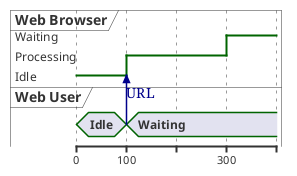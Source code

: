 @startuml

robust "Web Browser" as WB
concise "Web User" as WU

@0
WU is Idle
WB is Idle

@100
WU -> WB : URL
WU is Waiting
WB is Processing

@300
WB is Waiting

@enduml
